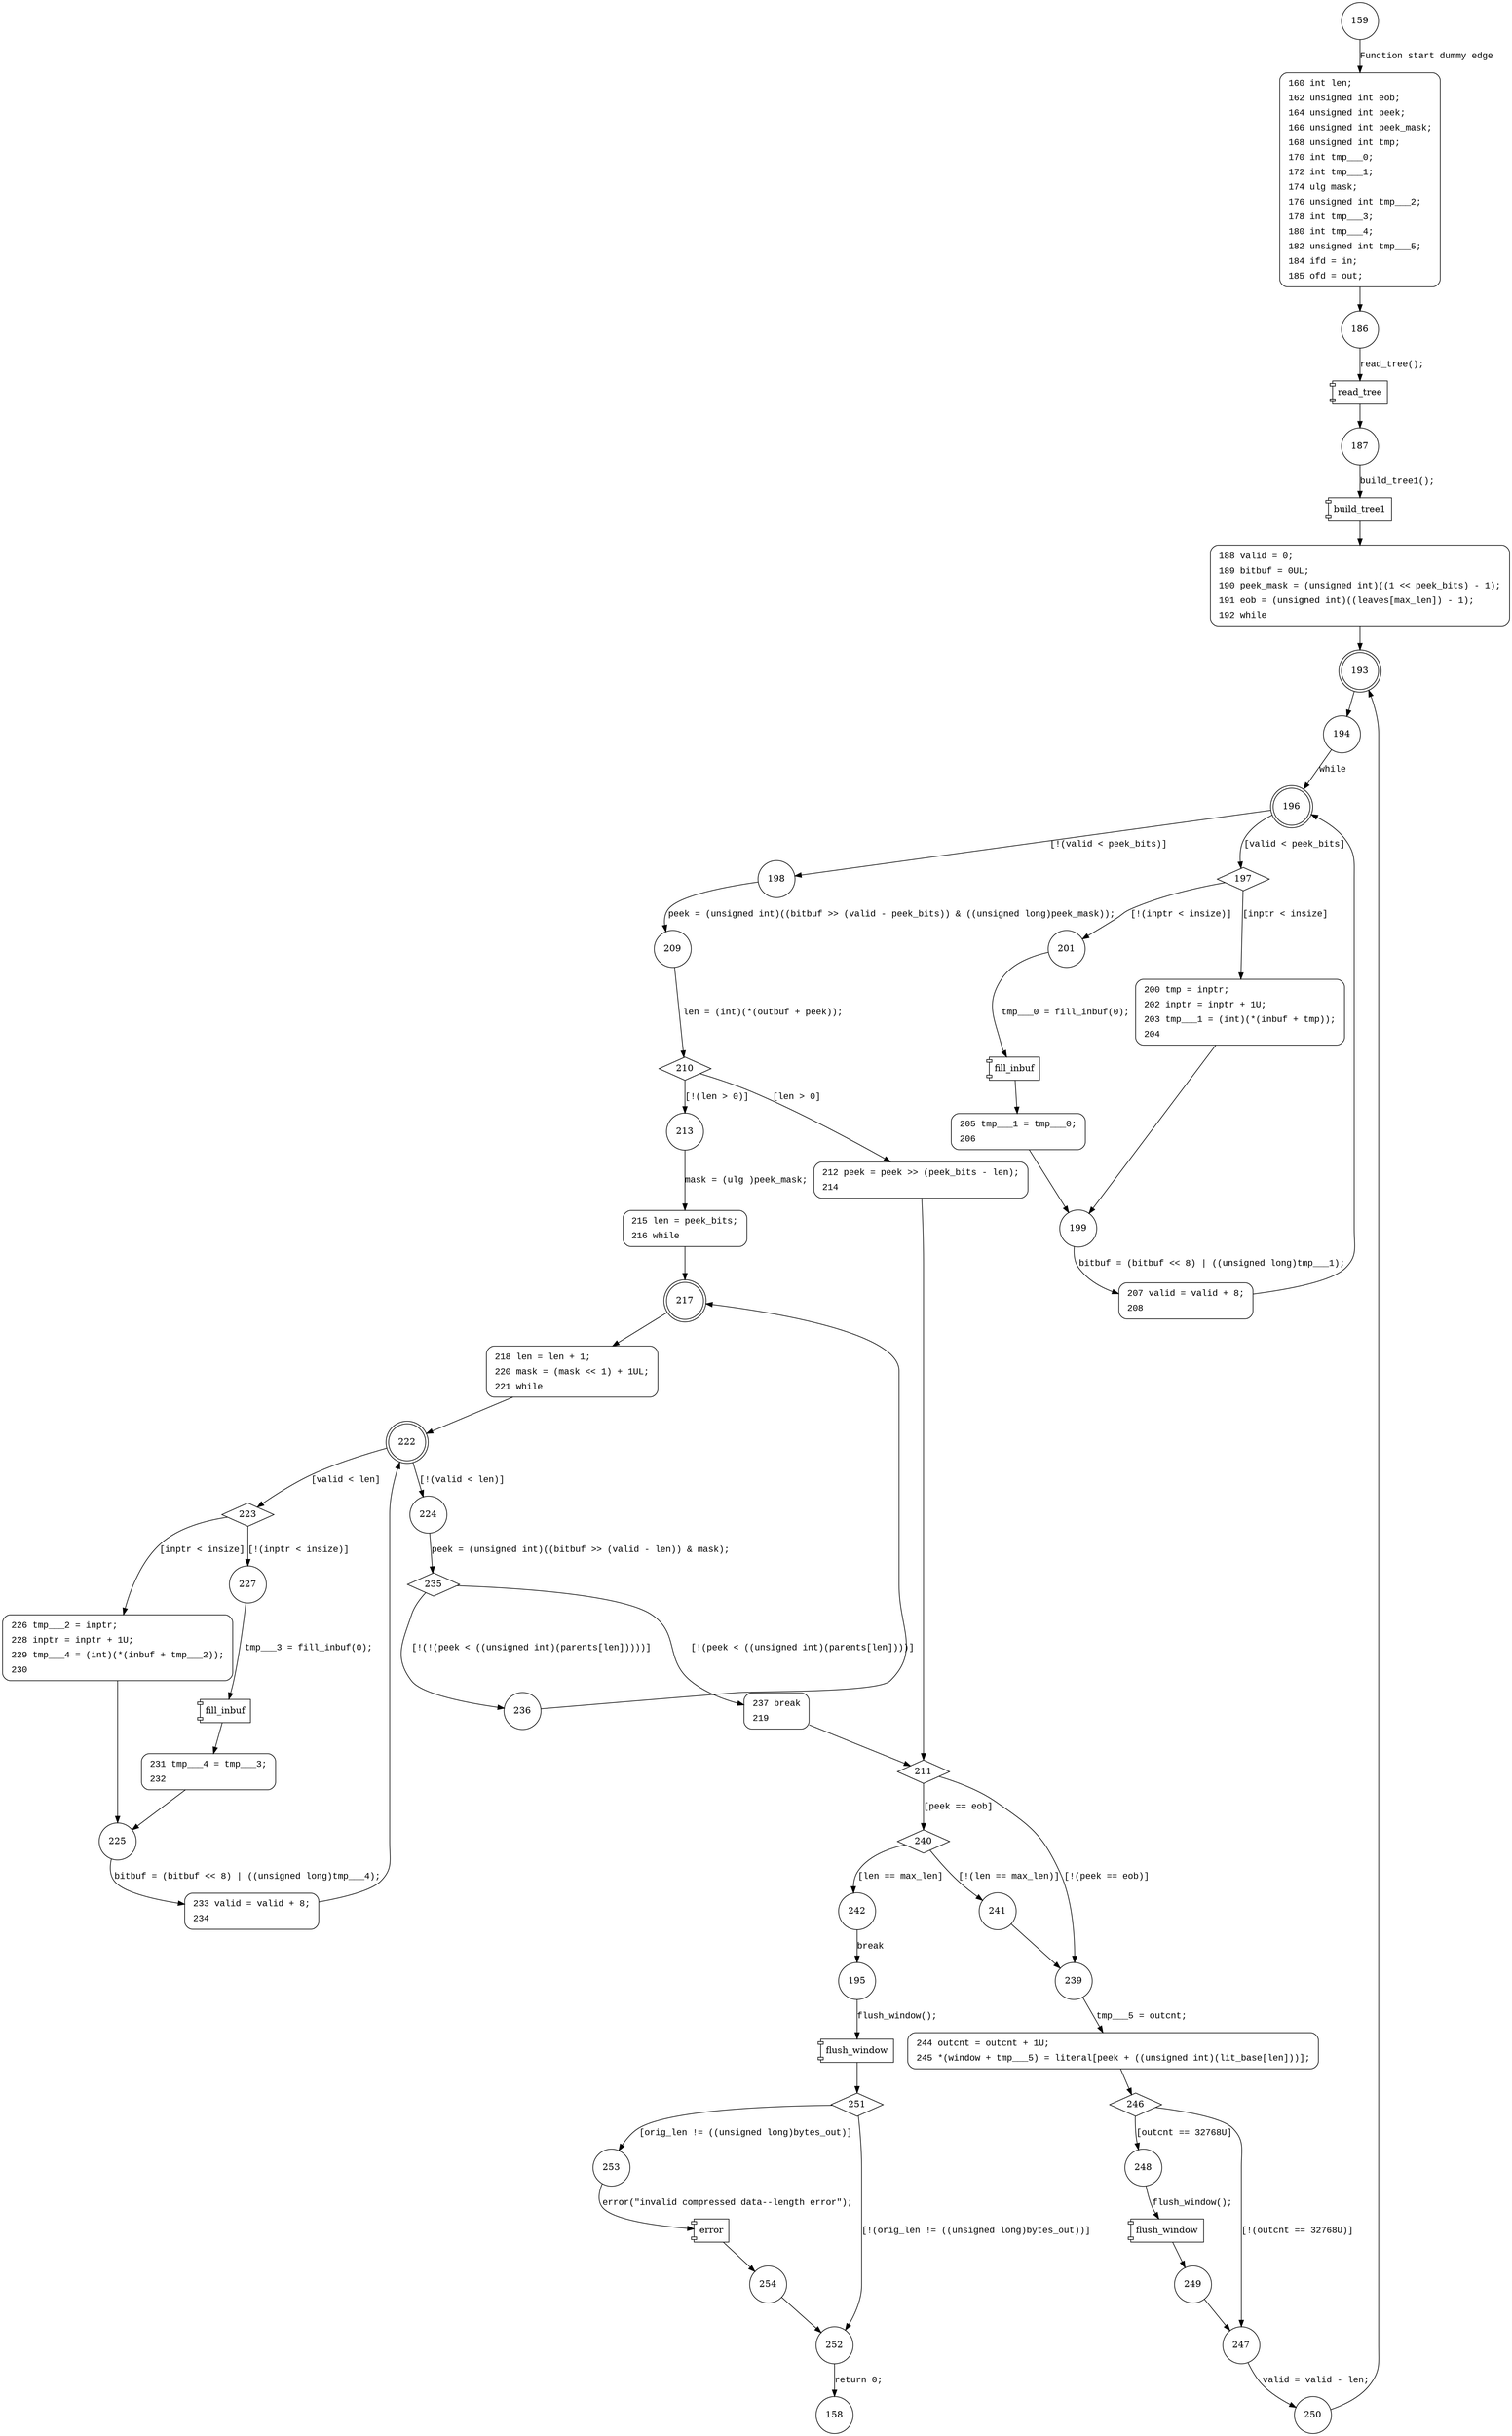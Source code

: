 digraph unpack {
159 [shape="circle"]
160 [shape="circle"]
186 [shape="circle"]
187 [shape="circle"]
188 [shape="circle"]
193 [shape="doublecircle"]
194 [shape="circle"]
196 [shape="doublecircle"]
198 [shape="circle"]
197 [shape="diamond"]
201 [shape="circle"]
200 [shape="circle"]
199 [shape="circle"]
207 [shape="circle"]
205 [shape="circle"]
209 [shape="circle"]
210 [shape="diamond"]
213 [shape="circle"]
212 [shape="circle"]
211 [shape="diamond"]
239 [shape="circle"]
240 [shape="diamond"]
241 [shape="circle"]
242 [shape="circle"]
195 [shape="circle"]
251 [shape="diamond"]
252 [shape="circle"]
253 [shape="circle"]
254 [shape="circle"]
158 [shape="circle"]
244 [shape="circle"]
246 [shape="diamond"]
247 [shape="circle"]
248 [shape="circle"]
249 [shape="circle"]
250 [shape="circle"]
215 [shape="circle"]
217 [shape="doublecircle"]
218 [shape="circle"]
222 [shape="doublecircle"]
224 [shape="circle"]
223 [shape="diamond"]
227 [shape="circle"]
226 [shape="circle"]
225 [shape="circle"]
233 [shape="circle"]
231 [shape="circle"]
235 [shape="diamond"]
236 [shape="circle"]
237 [shape="circle"]
160 [style="filled,bold" penwidth="1" fillcolor="white" fontname="Courier New" shape="Mrecord" label=<<table border="0" cellborder="0" cellpadding="3" bgcolor="white"><tr><td align="right">160</td><td align="left">int len;</td></tr><tr><td align="right">162</td><td align="left">unsigned int eob;</td></tr><tr><td align="right">164</td><td align="left">unsigned int peek;</td></tr><tr><td align="right">166</td><td align="left">unsigned int peek_mask;</td></tr><tr><td align="right">168</td><td align="left">unsigned int tmp;</td></tr><tr><td align="right">170</td><td align="left">int tmp___0;</td></tr><tr><td align="right">172</td><td align="left">int tmp___1;</td></tr><tr><td align="right">174</td><td align="left">ulg mask;</td></tr><tr><td align="right">176</td><td align="left">unsigned int tmp___2;</td></tr><tr><td align="right">178</td><td align="left">int tmp___3;</td></tr><tr><td align="right">180</td><td align="left">int tmp___4;</td></tr><tr><td align="right">182</td><td align="left">unsigned int tmp___5;</td></tr><tr><td align="right">184</td><td align="left">ifd = in;</td></tr><tr><td align="right">185</td><td align="left">ofd = out;</td></tr></table>>]
160 -> 186[label=""]
188 [style="filled,bold" penwidth="1" fillcolor="white" fontname="Courier New" shape="Mrecord" label=<<table border="0" cellborder="0" cellpadding="3" bgcolor="white"><tr><td align="right">188</td><td align="left">valid = 0;</td></tr><tr><td align="right">189</td><td align="left">bitbuf = 0UL;</td></tr><tr><td align="right">190</td><td align="left">peek_mask = (unsigned int)((1 &lt;&lt; peek_bits) - 1);</td></tr><tr><td align="right">191</td><td align="left">eob = (unsigned int)((leaves[max_len]) - 1);</td></tr><tr><td align="right">192</td><td align="left">while</td></tr></table>>]
188 -> 193[label=""]
200 [style="filled,bold" penwidth="1" fillcolor="white" fontname="Courier New" shape="Mrecord" label=<<table border="0" cellborder="0" cellpadding="3" bgcolor="white"><tr><td align="right">200</td><td align="left">tmp = inptr;</td></tr><tr><td align="right">202</td><td align="left">inptr = inptr + 1U;</td></tr><tr><td align="right">203</td><td align="left">tmp___1 = (int)(*(inbuf + tmp));</td></tr><tr><td align="right">204</td><td align="left"></td></tr></table>>]
200 -> 199[label=""]
207 [style="filled,bold" penwidth="1" fillcolor="white" fontname="Courier New" shape="Mrecord" label=<<table border="0" cellborder="0" cellpadding="3" bgcolor="white"><tr><td align="right">207</td><td align="left">valid = valid + 8;</td></tr><tr><td align="right">208</td><td align="left"></td></tr></table>>]
207 -> 196[label=""]
205 [style="filled,bold" penwidth="1" fillcolor="white" fontname="Courier New" shape="Mrecord" label=<<table border="0" cellborder="0" cellpadding="3" bgcolor="white"><tr><td align="right">205</td><td align="left">tmp___1 = tmp___0;</td></tr><tr><td align="right">206</td><td align="left"></td></tr></table>>]
205 -> 199[label=""]
212 [style="filled,bold" penwidth="1" fillcolor="white" fontname="Courier New" shape="Mrecord" label=<<table border="0" cellborder="0" cellpadding="3" bgcolor="white"><tr><td align="right">212</td><td align="left">peek = peek &gt;&gt; (peek_bits - len);</td></tr><tr><td align="right">214</td><td align="left"></td></tr></table>>]
212 -> 211[label=""]
244 [style="filled,bold" penwidth="1" fillcolor="white" fontname="Courier New" shape="Mrecord" label=<<table border="0" cellborder="0" cellpadding="3" bgcolor="white"><tr><td align="right">244</td><td align="left">outcnt = outcnt + 1U;</td></tr><tr><td align="right">245</td><td align="left">*(window + tmp___5) = literal[peek + ((unsigned int)(lit_base[len]))];</td></tr></table>>]
244 -> 246[label=""]
215 [style="filled,bold" penwidth="1" fillcolor="white" fontname="Courier New" shape="Mrecord" label=<<table border="0" cellborder="0" cellpadding="3" bgcolor="white"><tr><td align="right">215</td><td align="left">len = peek_bits;</td></tr><tr><td align="right">216</td><td align="left">while</td></tr></table>>]
215 -> 217[label=""]
218 [style="filled,bold" penwidth="1" fillcolor="white" fontname="Courier New" shape="Mrecord" label=<<table border="0" cellborder="0" cellpadding="3" bgcolor="white"><tr><td align="right">218</td><td align="left">len = len + 1;</td></tr><tr><td align="right">220</td><td align="left">mask = (mask &lt;&lt; 1) + 1UL;</td></tr><tr><td align="right">221</td><td align="left">while</td></tr></table>>]
218 -> 222[label=""]
226 [style="filled,bold" penwidth="1" fillcolor="white" fontname="Courier New" shape="Mrecord" label=<<table border="0" cellborder="0" cellpadding="3" bgcolor="white"><tr><td align="right">226</td><td align="left">tmp___2 = inptr;</td></tr><tr><td align="right">228</td><td align="left">inptr = inptr + 1U;</td></tr><tr><td align="right">229</td><td align="left">tmp___4 = (int)(*(inbuf + tmp___2));</td></tr><tr><td align="right">230</td><td align="left"></td></tr></table>>]
226 -> 225[label=""]
233 [style="filled,bold" penwidth="1" fillcolor="white" fontname="Courier New" shape="Mrecord" label=<<table border="0" cellborder="0" cellpadding="3" bgcolor="white"><tr><td align="right">233</td><td align="left">valid = valid + 8;</td></tr><tr><td align="right">234</td><td align="left"></td></tr></table>>]
233 -> 222[label=""]
231 [style="filled,bold" penwidth="1" fillcolor="white" fontname="Courier New" shape="Mrecord" label=<<table border="0" cellborder="0" cellpadding="3" bgcolor="white"><tr><td align="right">231</td><td align="left">tmp___4 = tmp___3;</td></tr><tr><td align="right">232</td><td align="left"></td></tr></table>>]
231 -> 225[label=""]
237 [style="filled,bold" penwidth="1" fillcolor="white" fontname="Courier New" shape="Mrecord" label=<<table border="0" cellborder="0" cellpadding="3" bgcolor="white"><tr><td align="right">237</td><td align="left">break</td></tr><tr><td align="right">219</td><td align="left"></td></tr></table>>]
237 -> 211[label=""]
159 -> 160 [label="Function start dummy edge" fontname="Courier New"]
100286 [shape="component" label="read_tree"]
186 -> 100286 [label="read_tree();" fontname="Courier New"]
100286 -> 187 [label="" fontname="Courier New"]
100287 [shape="component" label="build_tree1"]
187 -> 100287 [label="build_tree1();" fontname="Courier New"]
100287 -> 188 [label="" fontname="Courier New"]
193 -> 194 [label="" fontname="Courier New"]
196 -> 198 [label="[!(valid < peek_bits)]" fontname="Courier New"]
196 -> 197 [label="[valid < peek_bits]" fontname="Courier New"]
197 -> 201 [label="[!(inptr < insize)]" fontname="Courier New"]
197 -> 200 [label="[inptr < insize]" fontname="Courier New"]
199 -> 207 [label="bitbuf = (bitbuf << 8) | ((unsigned long)tmp___1);" fontname="Courier New"]
100288 [shape="component" label="fill_inbuf"]
201 -> 100288 [label="tmp___0 = fill_inbuf(0);" fontname="Courier New"]
100288 -> 205 [label="" fontname="Courier New"]
198 -> 209 [label="peek = (unsigned int)((bitbuf >> (valid - peek_bits)) & ((unsigned long)peek_mask));" fontname="Courier New"]
210 -> 213 [label="[!(len > 0)]" fontname="Courier New"]
210 -> 212 [label="[len > 0]" fontname="Courier New"]
211 -> 239 [label="[!(peek == eob)]" fontname="Courier New"]
211 -> 240 [label="[peek == eob]" fontname="Courier New"]
240 -> 241 [label="[!(len == max_len)]" fontname="Courier New"]
240 -> 242 [label="[len == max_len]" fontname="Courier New"]
100289 [shape="component" label="flush_window"]
195 -> 100289 [label="flush_window();" fontname="Courier New"]
100289 -> 251 [label="" fontname="Courier New"]
251 -> 252 [label="[!(orig_len != ((unsigned long)bytes_out))]" fontname="Courier New"]
251 -> 253 [label="[orig_len != ((unsigned long)bytes_out)]" fontname="Courier New"]
100290 [shape="component" label="error"]
253 -> 100290 [label="error(\"invalid compressed data--length error\");" fontname="Courier New"]
100290 -> 254 [label="" fontname="Courier New"]
252 -> 158 [label="return 0;" fontname="Courier New"]
239 -> 244 [label="tmp___5 = outcnt;" fontname="Courier New"]
246 -> 247 [label="[!(outcnt == 32768U)]" fontname="Courier New"]
246 -> 248 [label="[outcnt == 32768U]" fontname="Courier New"]
100291 [shape="component" label="flush_window"]
248 -> 100291 [label="flush_window();" fontname="Courier New"]
100291 -> 249 [label="" fontname="Courier New"]
247 -> 250 [label="valid = valid - len;" fontname="Courier New"]
213 -> 215 [label="mask = (ulg )peek_mask;" fontname="Courier New"]
217 -> 218 [label="" fontname="Courier New"]
222 -> 224 [label="[!(valid < len)]" fontname="Courier New"]
222 -> 223 [label="[valid < len]" fontname="Courier New"]
223 -> 227 [label="[!(inptr < insize)]" fontname="Courier New"]
223 -> 226 [label="[inptr < insize]" fontname="Courier New"]
225 -> 233 [label="bitbuf = (bitbuf << 8) | ((unsigned long)tmp___4);" fontname="Courier New"]
100292 [shape="component" label="fill_inbuf"]
227 -> 100292 [label="tmp___3 = fill_inbuf(0);" fontname="Courier New"]
100292 -> 231 [label="" fontname="Courier New"]
224 -> 235 [label="peek = (unsigned int)((bitbuf >> (valid - len)) & mask);" fontname="Courier New"]
235 -> 236 [label="[!(!(peek < ((unsigned int)(parents[len]))))]" fontname="Courier New"]
235 -> 237 [label="[!(peek < ((unsigned int)(parents[len])))]" fontname="Courier New"]
236 -> 217 [label="" fontname="Courier New"]
194 -> 196 [label="while" fontname="Courier New"]
209 -> 210 [label="len = (int)(*(outbuf + peek));" fontname="Courier New"]
242 -> 195 [label="break" fontname="Courier New"]
254 -> 252 [label="" fontname="Courier New"]
241 -> 239 [label="" fontname="Courier New"]
249 -> 247 [label="" fontname="Courier New"]
250 -> 193 [label="" fontname="Courier New"]
}